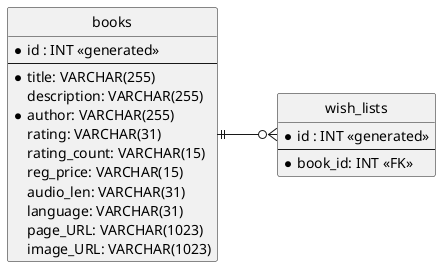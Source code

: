 @startuml database
left to right direction

hide circle
skinparam linetype ortho

entity "books" as books {
  *id : INT <<generated>>
  --
  * title: VARCHAR(255)
  description: VARCHAR(255)
  * author: VARCHAR(255) 
  rating: VARCHAR(31)
  rating_count: VARCHAR(15)
  reg_price: VARCHAR(15)
  audio_len: VARCHAR(31)
  language: VARCHAR(31)
  page_URL: VARCHAR(1023)
  image_URL: VARCHAR(1023)
}

entity "wish_lists" as wls {
    * id : INT <<generated>>
    --
    * book_id: INT <<FK>>
}

books ||--o{ wls

@enduml